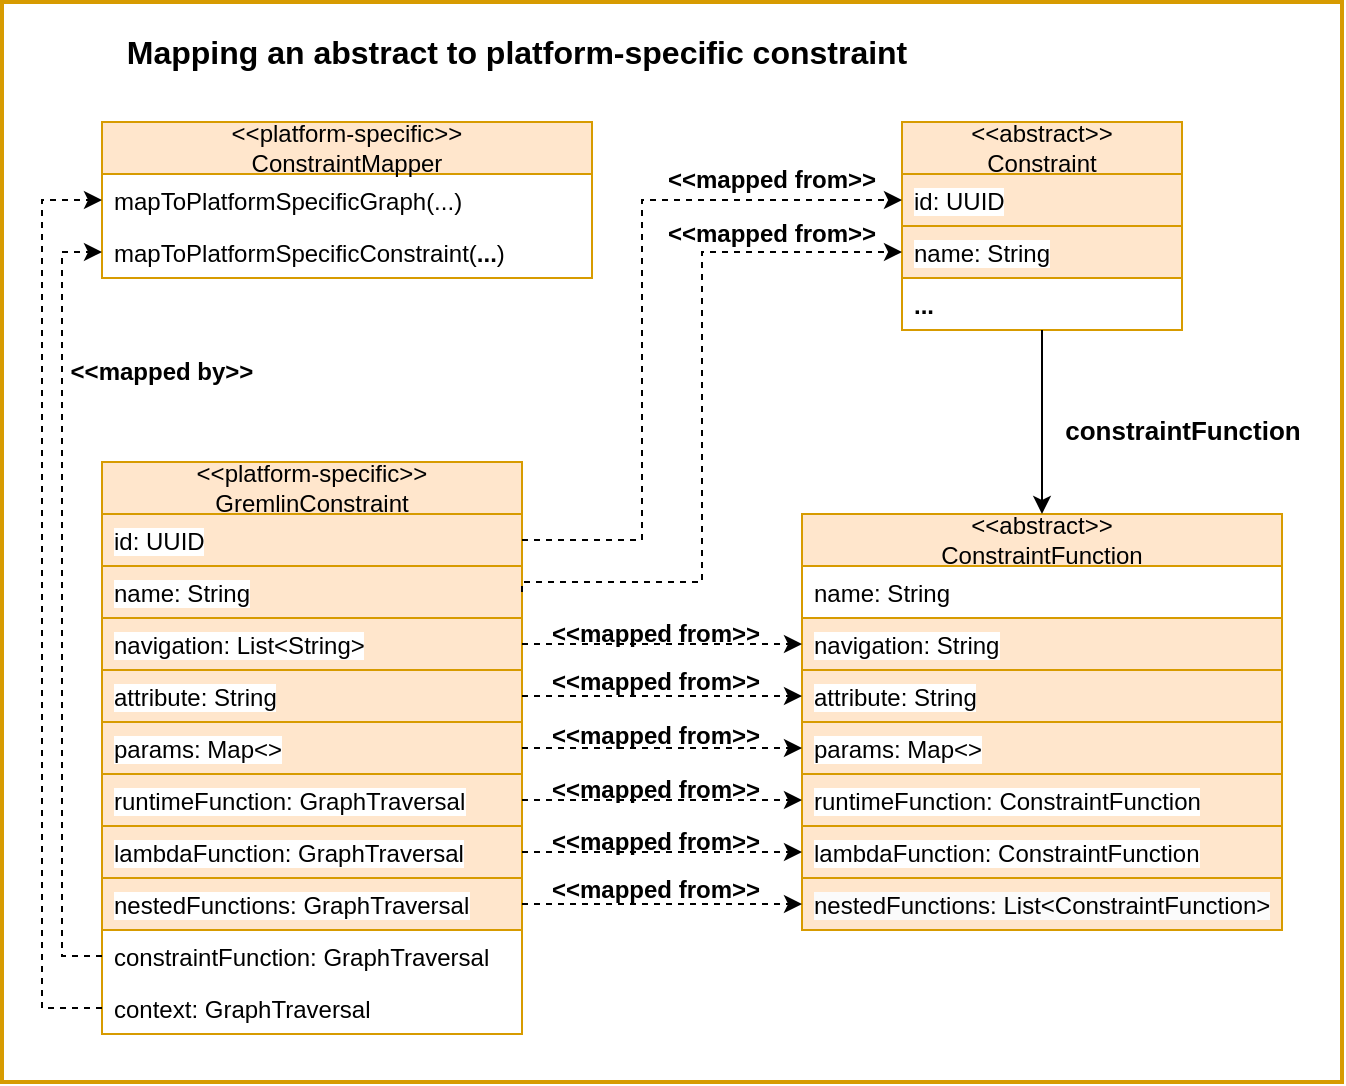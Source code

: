 <mxfile version="21.0.4" type="device"><diagram name="Page-1" id="0xZI2NM9URlEzmT5uTs8"><mxGraphModel dx="2284" dy="777" grid="1" gridSize="10" guides="1" tooltips="1" connect="1" arrows="1" fold="1" page="1" pageScale="1" pageWidth="850" pageHeight="1100" math="0" shadow="0"><root><mxCell id="0"/><mxCell id="1" parent="0"/><mxCell id="vvfEgykR52-WTyqDmq5o-55" value="" style="rounded=0;whiteSpace=wrap;html=1;strokeWidth=2;strokeColor=#D79B00;" vertex="1" parent="1"><mxGeometry x="-60" y="20" width="670" height="540" as="geometry"/></mxCell><mxCell id="vvfEgykR52-WTyqDmq5o-1" value="&amp;lt;&amp;lt;platform-specific&amp;gt;&amp;gt;&lt;br&gt;GremlinConstraint" style="swimlane;fontStyle=0;childLayout=stackLayout;horizontal=1;startSize=26;fillColor=#ffe6cc;horizontalStack=0;resizeParent=1;resizeParentMax=0;resizeLast=0;collapsible=1;marginBottom=0;whiteSpace=wrap;html=1;strokeColor=#d79b00;" vertex="1" parent="1"><mxGeometry x="-10" y="250" width="210" height="286" as="geometry"/></mxCell><mxCell id="vvfEgykR52-WTyqDmq5o-2" value="&lt;span style=&quot;background-color: rgb(255, 255, 255);&quot;&gt;id: UUID&lt;/span&gt;" style="text;strokeColor=#d79b00;fillColor=#ffe6cc;align=left;verticalAlign=top;spacingLeft=4;spacingRight=4;overflow=hidden;rotatable=0;points=[[0,0.5],[1,0.5]];portConstraint=eastwest;whiteSpace=wrap;html=1;" vertex="1" parent="vvfEgykR52-WTyqDmq5o-1"><mxGeometry y="26" width="210" height="26" as="geometry"/></mxCell><mxCell id="vvfEgykR52-WTyqDmq5o-3" value="&lt;span style=&quot;background-color: rgb(255, 255, 255);&quot;&gt;name: String&lt;/span&gt;" style="text;strokeColor=#d79b00;fillColor=#ffe6cc;align=left;verticalAlign=top;spacingLeft=4;spacingRight=4;overflow=hidden;rotatable=0;points=[[0,0.5],[1,0.5]];portConstraint=eastwest;whiteSpace=wrap;html=1;" vertex="1" parent="vvfEgykR52-WTyqDmq5o-1"><mxGeometry y="52" width="210" height="26" as="geometry"/></mxCell><mxCell id="vvfEgykR52-WTyqDmq5o-4" value="&lt;span style=&quot;background-color: rgb(255, 255, 255);&quot;&gt;navigation: List&amp;lt;String&amp;gt;&lt;/span&gt;" style="text;strokeColor=#d79b00;fillColor=#ffe6cc;align=left;verticalAlign=top;spacingLeft=4;spacingRight=4;overflow=hidden;rotatable=0;points=[[0,0.5],[1,0.5]];portConstraint=eastwest;whiteSpace=wrap;html=1;" vertex="1" parent="vvfEgykR52-WTyqDmq5o-1"><mxGeometry y="78" width="210" height="26" as="geometry"/></mxCell><mxCell id="vvfEgykR52-WTyqDmq5o-24" value="&lt;span style=&quot;background-color: rgb(255, 255, 255);&quot;&gt;attribute: String&lt;/span&gt;" style="text;strokeColor=#d79b00;fillColor=#ffe6cc;align=left;verticalAlign=top;spacingLeft=4;spacingRight=4;overflow=hidden;rotatable=0;points=[[0,0.5],[1,0.5]];portConstraint=eastwest;whiteSpace=wrap;html=1;" vertex="1" parent="vvfEgykR52-WTyqDmq5o-1"><mxGeometry y="104" width="210" height="26" as="geometry"/></mxCell><mxCell id="vvfEgykR52-WTyqDmq5o-23" value="&lt;span style=&quot;background-color: rgb(255, 255, 255);&quot;&gt;params: Map&amp;lt;&amp;gt;&lt;/span&gt;" style="text;strokeColor=#d79b00;fillColor=#ffe6cc;align=left;verticalAlign=top;spacingLeft=4;spacingRight=4;overflow=hidden;rotatable=0;points=[[0,0.5],[1,0.5]];portConstraint=eastwest;whiteSpace=wrap;html=1;" vertex="1" parent="vvfEgykR52-WTyqDmq5o-1"><mxGeometry y="130" width="210" height="26" as="geometry"/></mxCell><mxCell id="vvfEgykR52-WTyqDmq5o-22" value="&lt;span style=&quot;background-color: rgb(255, 255, 255);&quot;&gt;runtimeFunction: GraphTraversal&lt;/span&gt;" style="text;strokeColor=#d79b00;fillColor=#ffe6cc;align=left;verticalAlign=top;spacingLeft=4;spacingRight=4;overflow=hidden;rotatable=0;points=[[0,0.5],[1,0.5]];portConstraint=eastwest;whiteSpace=wrap;html=1;" vertex="1" parent="vvfEgykR52-WTyqDmq5o-1"><mxGeometry y="156" width="210" height="26" as="geometry"/></mxCell><mxCell id="vvfEgykR52-WTyqDmq5o-21" value="&lt;span style=&quot;background-color: rgb(255, 255, 255);&quot;&gt;lambdaFunction: GraphTraversal&lt;/span&gt;" style="text;strokeColor=#d79b00;fillColor=#ffe6cc;align=left;verticalAlign=top;spacingLeft=4;spacingRight=4;overflow=hidden;rotatable=0;points=[[0,0.5],[1,0.5]];portConstraint=eastwest;whiteSpace=wrap;html=1;" vertex="1" parent="vvfEgykR52-WTyqDmq5o-1"><mxGeometry y="182" width="210" height="26" as="geometry"/></mxCell><mxCell id="vvfEgykR52-WTyqDmq5o-20" value="&lt;span style=&quot;background-color: rgb(255, 255, 255);&quot;&gt;nestedFunctions: GraphTraversal&lt;/span&gt;" style="text;strokeColor=#d79b00;fillColor=#ffe6cc;align=left;verticalAlign=top;spacingLeft=4;spacingRight=4;overflow=hidden;rotatable=0;points=[[0,0.5],[1,0.5]];portConstraint=eastwest;whiteSpace=wrap;html=1;" vertex="1" parent="vvfEgykR52-WTyqDmq5o-1"><mxGeometry y="208" width="210" height="26" as="geometry"/></mxCell><mxCell id="vvfEgykR52-WTyqDmq5o-25" value="constraintFunction: GraphTraversal" style="text;strokeColor=none;fillColor=none;align=left;verticalAlign=top;spacingLeft=4;spacingRight=4;overflow=hidden;rotatable=0;points=[[0,0.5],[1,0.5]];portConstraint=eastwest;whiteSpace=wrap;html=1;" vertex="1" parent="vvfEgykR52-WTyqDmq5o-1"><mxGeometry y="234" width="210" height="26" as="geometry"/></mxCell><mxCell id="vvfEgykR52-WTyqDmq5o-26" value="context: GraphTraversal" style="text;strokeColor=none;fillColor=none;align=left;verticalAlign=top;spacingLeft=4;spacingRight=4;overflow=hidden;rotatable=0;points=[[0,0.5],[1,0.5]];portConstraint=eastwest;whiteSpace=wrap;html=1;" vertex="1" parent="vvfEgykR52-WTyqDmq5o-1"><mxGeometry y="260" width="210" height="26" as="geometry"/></mxCell><mxCell id="vvfEgykR52-WTyqDmq5o-5" value="&amp;lt;&amp;lt;abstract&amp;gt;&amp;gt;&lt;br&gt;Constraint" style="swimlane;fontStyle=0;childLayout=stackLayout;horizontal=1;startSize=26;fillColor=#ffe6cc;horizontalStack=0;resizeParent=1;resizeParentMax=0;resizeLast=0;collapsible=1;marginBottom=0;whiteSpace=wrap;html=1;strokeColor=#d79b00;" vertex="1" parent="1"><mxGeometry x="390" y="80" width="140" height="104" as="geometry"/></mxCell><mxCell id="vvfEgykR52-WTyqDmq5o-6" value="&lt;span style=&quot;background-color: rgb(255, 255, 255);&quot;&gt;id: UUID&lt;/span&gt;" style="text;strokeColor=#d79b00;fillColor=#ffe6cc;align=left;verticalAlign=top;spacingLeft=4;spacingRight=4;overflow=hidden;rotatable=0;points=[[0,0.5],[1,0.5]];portConstraint=eastwest;whiteSpace=wrap;html=1;" vertex="1" parent="vvfEgykR52-WTyqDmq5o-5"><mxGeometry y="26" width="140" height="26" as="geometry"/></mxCell><mxCell id="vvfEgykR52-WTyqDmq5o-7" value="&lt;span style=&quot;background-color: rgb(255, 255, 255);&quot;&gt;name: String&lt;/span&gt;" style="text;strokeColor=#d79b00;fillColor=#ffe6cc;align=left;verticalAlign=top;spacingLeft=4;spacingRight=4;overflow=hidden;rotatable=0;points=[[0,0.5],[1,0.5]];portConstraint=eastwest;whiteSpace=wrap;html=1;" vertex="1" parent="vvfEgykR52-WTyqDmq5o-5"><mxGeometry y="52" width="140" height="26" as="geometry"/></mxCell><mxCell id="vvfEgykR52-WTyqDmq5o-8" value="&lt;b&gt;...&lt;/b&gt;" style="text;strokeColor=none;fillColor=none;align=left;verticalAlign=top;spacingLeft=4;spacingRight=4;overflow=hidden;rotatable=0;points=[[0,0.5],[1,0.5]];portConstraint=eastwest;whiteSpace=wrap;html=1;" vertex="1" parent="vvfEgykR52-WTyqDmq5o-5"><mxGeometry y="78" width="140" height="26" as="geometry"/></mxCell><mxCell id="vvfEgykR52-WTyqDmq5o-9" value="&amp;lt;&amp;lt;abstract&amp;gt;&amp;gt;&lt;br&gt;ConstraintFunction" style="swimlane;fontStyle=0;childLayout=stackLayout;horizontal=1;startSize=26;fillColor=#ffe6cc;horizontalStack=0;resizeParent=1;resizeParentMax=0;resizeLast=0;collapsible=1;marginBottom=0;whiteSpace=wrap;html=1;strokeColor=#d79b00;" vertex="1" parent="1"><mxGeometry x="340" y="276" width="240" height="208" as="geometry"/></mxCell><mxCell id="vvfEgykR52-WTyqDmq5o-19" value="name: String" style="text;strokeColor=none;fillColor=none;align=left;verticalAlign=top;spacingLeft=4;spacingRight=4;overflow=hidden;rotatable=0;points=[[0,0.5],[1,0.5]];portConstraint=eastwest;whiteSpace=wrap;html=1;" vertex="1" parent="vvfEgykR52-WTyqDmq5o-9"><mxGeometry y="26" width="240" height="26" as="geometry"/></mxCell><mxCell id="vvfEgykR52-WTyqDmq5o-10" value="&lt;span style=&quot;background-color: rgb(255, 255, 255);&quot;&gt;navigation: String&lt;/span&gt;" style="text;strokeColor=#d79b00;fillColor=#ffe6cc;align=left;verticalAlign=top;spacingLeft=4;spacingRight=4;overflow=hidden;rotatable=0;points=[[0,0.5],[1,0.5]];portConstraint=eastwest;whiteSpace=wrap;html=1;" vertex="1" parent="vvfEgykR52-WTyqDmq5o-9"><mxGeometry y="52" width="240" height="26" as="geometry"/></mxCell><mxCell id="vvfEgykR52-WTyqDmq5o-11" value="&lt;span style=&quot;background-color: rgb(255, 255, 255);&quot;&gt;attribute: String&lt;/span&gt;" style="text;strokeColor=#d79b00;fillColor=#ffe6cc;align=left;verticalAlign=top;spacingLeft=4;spacingRight=4;overflow=hidden;rotatable=0;points=[[0,0.5],[1,0.5]];portConstraint=eastwest;whiteSpace=wrap;html=1;" vertex="1" parent="vvfEgykR52-WTyqDmq5o-9"><mxGeometry y="78" width="240" height="26" as="geometry"/></mxCell><mxCell id="vvfEgykR52-WTyqDmq5o-12" value="&lt;span style=&quot;background-color: rgb(255, 255, 255);&quot;&gt;params: Map&amp;lt;&amp;gt;&lt;/span&gt;" style="text;strokeColor=#d79b00;fillColor=#ffe6cc;align=left;verticalAlign=top;spacingLeft=4;spacingRight=4;overflow=hidden;rotatable=0;points=[[0,0.5],[1,0.5]];portConstraint=eastwest;whiteSpace=wrap;html=1;" vertex="1" parent="vvfEgykR52-WTyqDmq5o-9"><mxGeometry y="104" width="240" height="26" as="geometry"/></mxCell><mxCell id="vvfEgykR52-WTyqDmq5o-14" value="&lt;span style=&quot;background-color: rgb(255, 255, 255);&quot;&gt;runtimeFunction: ConstraintFunction&lt;/span&gt;" style="text;strokeColor=#d79b00;fillColor=#ffe6cc;align=left;verticalAlign=top;spacingLeft=4;spacingRight=4;overflow=hidden;rotatable=0;points=[[0,0.5],[1,0.5]];portConstraint=eastwest;whiteSpace=wrap;html=1;" vertex="1" parent="vvfEgykR52-WTyqDmq5o-9"><mxGeometry y="130" width="240" height="26" as="geometry"/></mxCell><mxCell id="vvfEgykR52-WTyqDmq5o-18" value="&lt;span style=&quot;background-color: rgb(255, 255, 255);&quot;&gt;lambdaFunction: ConstraintFunction&lt;/span&gt;" style="text;strokeColor=#d79b00;fillColor=#ffe6cc;align=left;verticalAlign=top;spacingLeft=4;spacingRight=4;overflow=hidden;rotatable=0;points=[[0,0.5],[1,0.5]];portConstraint=eastwest;whiteSpace=wrap;html=1;" vertex="1" parent="vvfEgykR52-WTyqDmq5o-9"><mxGeometry y="156" width="240" height="26" as="geometry"/></mxCell><mxCell id="vvfEgykR52-WTyqDmq5o-16" value="&lt;span style=&quot;color: rgb(0, 0, 0); font-family: Helvetica; font-size: 12px; font-style: normal; font-variant-ligatures: normal; font-variant-caps: normal; font-weight: 400; letter-spacing: normal; orphans: 2; text-align: left; text-indent: 0px; text-transform: none; widows: 2; word-spacing: 0px; -webkit-text-stroke-width: 0px; background-color: rgb(251, 251, 251); text-decoration-thickness: initial; text-decoration-style: initial; text-decoration-color: initial; float: none; display: inline !important;&quot;&gt;nestedFunctions: List&amp;lt;ConstraintFunction&amp;gt;&lt;/span&gt;" style="text;strokeColor=#d79b00;fillColor=#ffe6cc;align=left;verticalAlign=top;spacingLeft=4;spacingRight=4;overflow=hidden;rotatable=0;points=[[0,0.5],[1,0.5]];portConstraint=eastwest;whiteSpace=wrap;html=1;" vertex="1" parent="vvfEgykR52-WTyqDmq5o-9"><mxGeometry y="182" width="240" height="26" as="geometry"/></mxCell><mxCell id="vvfEgykR52-WTyqDmq5o-13" value="&lt;font style=&quot;font-size: 13px;&quot;&gt;&lt;b&gt;constraintFunction&lt;/b&gt;&lt;/font&gt;" style="edgeStyle=orthogonalEdgeStyle;rounded=0;orthogonalLoop=1;jettySize=auto;html=1;" edge="1" parent="1" source="vvfEgykR52-WTyqDmq5o-5" target="vvfEgykR52-WTyqDmq5o-9"><mxGeometry x="0.091" y="70" relative="1" as="geometry"><mxPoint as="offset"/></mxGeometry></mxCell><mxCell id="vvfEgykR52-WTyqDmq5o-31" value="&amp;lt;&amp;lt;platform-specific&amp;gt;&amp;gt;&lt;br&gt;ConstraintMapper" style="swimlane;fontStyle=0;childLayout=stackLayout;horizontal=1;startSize=26;fillColor=#ffe6cc;horizontalStack=0;resizeParent=1;resizeParentMax=0;resizeLast=0;collapsible=1;marginBottom=0;whiteSpace=wrap;html=1;strokeColor=#d79b00;" vertex="1" parent="1"><mxGeometry x="-10" y="80" width="245" height="78" as="geometry"/></mxCell><mxCell id="vvfEgykR52-WTyqDmq5o-33" value="mapToPlatformSpecificGraph(...)" style="text;strokeColor=none;fillColor=none;align=left;verticalAlign=top;spacingLeft=4;spacingRight=4;overflow=hidden;rotatable=0;points=[[0,0.5],[1,0.5]];portConstraint=eastwest;whiteSpace=wrap;html=1;" vertex="1" parent="vvfEgykR52-WTyqDmq5o-31"><mxGeometry y="26" width="245" height="26" as="geometry"/></mxCell><mxCell id="vvfEgykR52-WTyqDmq5o-32" value="mapToPlatformSpecificConstraint(&lt;b&gt;...&lt;/b&gt;)" style="text;strokeColor=none;fillColor=none;align=left;verticalAlign=top;spacingLeft=4;spacingRight=4;overflow=hidden;rotatable=0;points=[[0,0.5],[1,0.5]];portConstraint=eastwest;whiteSpace=wrap;html=1;" vertex="1" parent="vvfEgykR52-WTyqDmq5o-31"><mxGeometry y="52" width="245" height="26" as="geometry"/></mxCell><mxCell id="vvfEgykR52-WTyqDmq5o-37" value="&amp;lt;&amp;lt;mapped by&amp;gt;&amp;gt;" style="text;html=1;strokeColor=none;fillColor=none;align=center;verticalAlign=middle;whiteSpace=wrap;rounded=0;fontStyle=1" vertex="1" parent="1"><mxGeometry x="-30" y="190" width="100" height="30" as="geometry"/></mxCell><mxCell id="vvfEgykR52-WTyqDmq5o-35" style="edgeStyle=orthogonalEdgeStyle;rounded=0;orthogonalLoop=1;jettySize=auto;html=1;exitX=0;exitY=0.5;exitDx=0;exitDy=0;entryX=0;entryY=0.5;entryDx=0;entryDy=0;dashed=1;" edge="1" parent="1" source="vvfEgykR52-WTyqDmq5o-25" target="vvfEgykR52-WTyqDmq5o-32"><mxGeometry relative="1" as="geometry"/></mxCell><mxCell id="vvfEgykR52-WTyqDmq5o-36" style="edgeStyle=orthogonalEdgeStyle;rounded=0;orthogonalLoop=1;jettySize=auto;html=1;exitX=0;exitY=0.5;exitDx=0;exitDy=0;entryX=0;entryY=0.5;entryDx=0;entryDy=0;dashed=1;" edge="1" parent="1" source="vvfEgykR52-WTyqDmq5o-26" target="vvfEgykR52-WTyqDmq5o-33"><mxGeometry relative="1" as="geometry"><Array as="points"><mxPoint x="-40" y="523"/><mxPoint x="-40" y="119"/></Array></mxGeometry></mxCell><mxCell id="vvfEgykR52-WTyqDmq5o-38" style="edgeStyle=orthogonalEdgeStyle;rounded=0;orthogonalLoop=1;jettySize=auto;html=1;exitX=1;exitY=0.5;exitDx=0;exitDy=0;entryX=0;entryY=0.5;entryDx=0;entryDy=0;dashed=1;" edge="1" parent="1" source="vvfEgykR52-WTyqDmq5o-2" target="vvfEgykR52-WTyqDmq5o-6"><mxGeometry relative="1" as="geometry"><Array as="points"><mxPoint x="260" y="289"/><mxPoint x="260" y="119"/></Array></mxGeometry></mxCell><mxCell id="vvfEgykR52-WTyqDmq5o-39" style="edgeStyle=orthogonalEdgeStyle;rounded=0;orthogonalLoop=1;jettySize=auto;html=1;exitX=1;exitY=0.5;exitDx=0;exitDy=0;entryX=0;entryY=0.5;entryDx=0;entryDy=0;dashed=1;" edge="1" parent="1" source="vvfEgykR52-WTyqDmq5o-3" target="vvfEgykR52-WTyqDmq5o-7"><mxGeometry relative="1" as="geometry"><Array as="points"><mxPoint x="200" y="310"/><mxPoint x="290" y="310"/><mxPoint x="290" y="145"/></Array></mxGeometry></mxCell><mxCell id="vvfEgykR52-WTyqDmq5o-41" style="edgeStyle=orthogonalEdgeStyle;rounded=0;orthogonalLoop=1;jettySize=auto;html=1;entryX=0;entryY=0.5;entryDx=0;entryDy=0;dashed=1;" edge="1" parent="1" source="vvfEgykR52-WTyqDmq5o-4" target="vvfEgykR52-WTyqDmq5o-10"><mxGeometry relative="1" as="geometry"/></mxCell><mxCell id="vvfEgykR52-WTyqDmq5o-42" style="edgeStyle=orthogonalEdgeStyle;rounded=0;orthogonalLoop=1;jettySize=auto;html=1;exitX=1;exitY=0.5;exitDx=0;exitDy=0;entryX=0;entryY=0.5;entryDx=0;entryDy=0;dashed=1;" edge="1" parent="1" source="vvfEgykR52-WTyqDmq5o-24" target="vvfEgykR52-WTyqDmq5o-11"><mxGeometry relative="1" as="geometry"/></mxCell><mxCell id="vvfEgykR52-WTyqDmq5o-43" style="edgeStyle=orthogonalEdgeStyle;rounded=0;orthogonalLoop=1;jettySize=auto;html=1;exitX=1;exitY=0.5;exitDx=0;exitDy=0;entryX=0;entryY=0.5;entryDx=0;entryDy=0;dashed=1;" edge="1" parent="1" source="vvfEgykR52-WTyqDmq5o-23" target="vvfEgykR52-WTyqDmq5o-12"><mxGeometry relative="1" as="geometry"/></mxCell><mxCell id="vvfEgykR52-WTyqDmq5o-44" style="edgeStyle=orthogonalEdgeStyle;rounded=0;orthogonalLoop=1;jettySize=auto;html=1;exitX=1;exitY=0.5;exitDx=0;exitDy=0;entryX=0;entryY=0.5;entryDx=0;entryDy=0;dashed=1;" edge="1" parent="1" source="vvfEgykR52-WTyqDmq5o-22" target="vvfEgykR52-WTyqDmq5o-14"><mxGeometry relative="1" as="geometry"/></mxCell><mxCell id="vvfEgykR52-WTyqDmq5o-45" style="edgeStyle=orthogonalEdgeStyle;rounded=0;orthogonalLoop=1;jettySize=auto;html=1;exitX=1;exitY=0.5;exitDx=0;exitDy=0;entryX=0;entryY=0.5;entryDx=0;entryDy=0;dashed=1;" edge="1" parent="1" source="vvfEgykR52-WTyqDmq5o-21" target="vvfEgykR52-WTyqDmq5o-18"><mxGeometry relative="1" as="geometry"/></mxCell><mxCell id="vvfEgykR52-WTyqDmq5o-46" style="edgeStyle=orthogonalEdgeStyle;rounded=0;orthogonalLoop=1;jettySize=auto;html=1;exitX=1;exitY=0.5;exitDx=0;exitDy=0;entryX=0;entryY=0.5;entryDx=0;entryDy=0;dashed=1;" edge="1" parent="1" source="vvfEgykR52-WTyqDmq5o-20" target="vvfEgykR52-WTyqDmq5o-16"><mxGeometry relative="1" as="geometry"/></mxCell><mxCell id="vvfEgykR52-WTyqDmq5o-47" value="&amp;lt;&amp;lt;mapped from&amp;gt;&amp;gt;" style="text;html=1;strokeColor=none;fillColor=none;align=center;verticalAlign=middle;whiteSpace=wrap;rounded=0;fontStyle=1" vertex="1" parent="1"><mxGeometry x="265" y="94" width="120" height="30" as="geometry"/></mxCell><mxCell id="vvfEgykR52-WTyqDmq5o-48" value="&amp;lt;&amp;lt;mapped from&amp;gt;&amp;gt;" style="text;html=1;strokeColor=none;fillColor=none;align=center;verticalAlign=middle;whiteSpace=wrap;rounded=0;fontStyle=1" vertex="1" parent="1"><mxGeometry x="265" y="121" width="120" height="30" as="geometry"/></mxCell><mxCell id="vvfEgykR52-WTyqDmq5o-49" value="&amp;lt;&amp;lt;mapped from&amp;gt;&amp;gt;" style="text;html=1;strokeColor=none;fillColor=none;align=center;verticalAlign=middle;whiteSpace=wrap;rounded=0;fontStyle=1" vertex="1" parent="1"><mxGeometry x="207" y="321" width="120" height="30" as="geometry"/></mxCell><mxCell id="vvfEgykR52-WTyqDmq5o-50" value="&amp;lt;&amp;lt;mapped from&amp;gt;&amp;gt;" style="text;html=1;strokeColor=none;fillColor=none;align=center;verticalAlign=middle;whiteSpace=wrap;rounded=0;fontStyle=1" vertex="1" parent="1"><mxGeometry x="207" y="345" width="120" height="30" as="geometry"/></mxCell><mxCell id="vvfEgykR52-WTyqDmq5o-51" value="&amp;lt;&amp;lt;mapped from&amp;gt;&amp;gt;" style="text;html=1;strokeColor=none;fillColor=none;align=center;verticalAlign=middle;whiteSpace=wrap;rounded=0;fontStyle=1" vertex="1" parent="1"><mxGeometry x="207" y="372" width="120" height="30" as="geometry"/></mxCell><mxCell id="vvfEgykR52-WTyqDmq5o-52" value="&amp;lt;&amp;lt;mapped from&amp;gt;&amp;gt;" style="text;html=1;strokeColor=none;fillColor=none;align=center;verticalAlign=middle;whiteSpace=wrap;rounded=0;fontStyle=1" vertex="1" parent="1"><mxGeometry x="207" y="399" width="120" height="30" as="geometry"/></mxCell><mxCell id="vvfEgykR52-WTyqDmq5o-53" value="&amp;lt;&amp;lt;mapped from&amp;gt;&amp;gt;" style="text;html=1;strokeColor=none;fillColor=none;align=center;verticalAlign=middle;whiteSpace=wrap;rounded=0;fontStyle=1" vertex="1" parent="1"><mxGeometry x="207" y="425" width="120" height="30" as="geometry"/></mxCell><mxCell id="vvfEgykR52-WTyqDmq5o-54" value="&amp;lt;&amp;lt;mapped from&amp;gt;&amp;gt;" style="text;html=1;strokeColor=none;fillColor=none;align=center;verticalAlign=middle;whiteSpace=wrap;rounded=0;fontStyle=1" vertex="1" parent="1"><mxGeometry x="207" y="449" width="120" height="30" as="geometry"/></mxCell><mxCell id="vvfEgykR52-WTyqDmq5o-56" value="&lt;b style=&quot;font-size: 16px;&quot;&gt;Mapping an abstract to platform-specific constraint&lt;/b&gt;" style="text;html=1;strokeColor=none;fillColor=none;align=center;verticalAlign=middle;whiteSpace=wrap;rounded=0;fontSize=16;" vertex="1" parent="1"><mxGeometry x="-10" y="30" width="415" height="30" as="geometry"/></mxCell></root></mxGraphModel></diagram></mxfile>